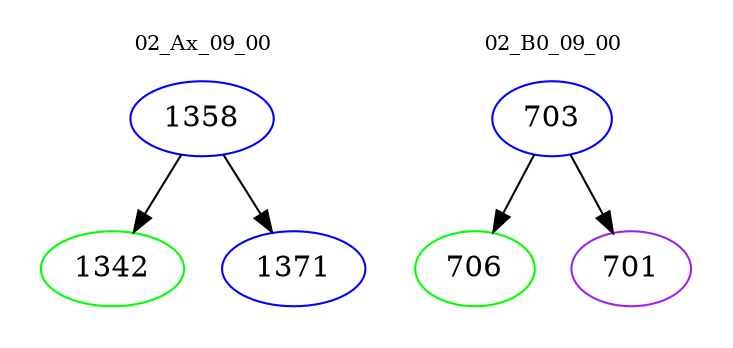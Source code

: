 digraph{
subgraph cluster_0 {
color = white
label = "02_Ax_09_00";
fontsize=10;
T0_1358 [label="1358", color="blue"]
T0_1358 -> T0_1342 [color="black"]
T0_1342 [label="1342", color="green"]
T0_1358 -> T0_1371 [color="black"]
T0_1371 [label="1371", color="blue"]
}
subgraph cluster_1 {
color = white
label = "02_B0_09_00";
fontsize=10;
T1_703 [label="703", color="blue"]
T1_703 -> T1_706 [color="black"]
T1_706 [label="706", color="green"]
T1_703 -> T1_701 [color="black"]
T1_701 [label="701", color="purple"]
}
}
